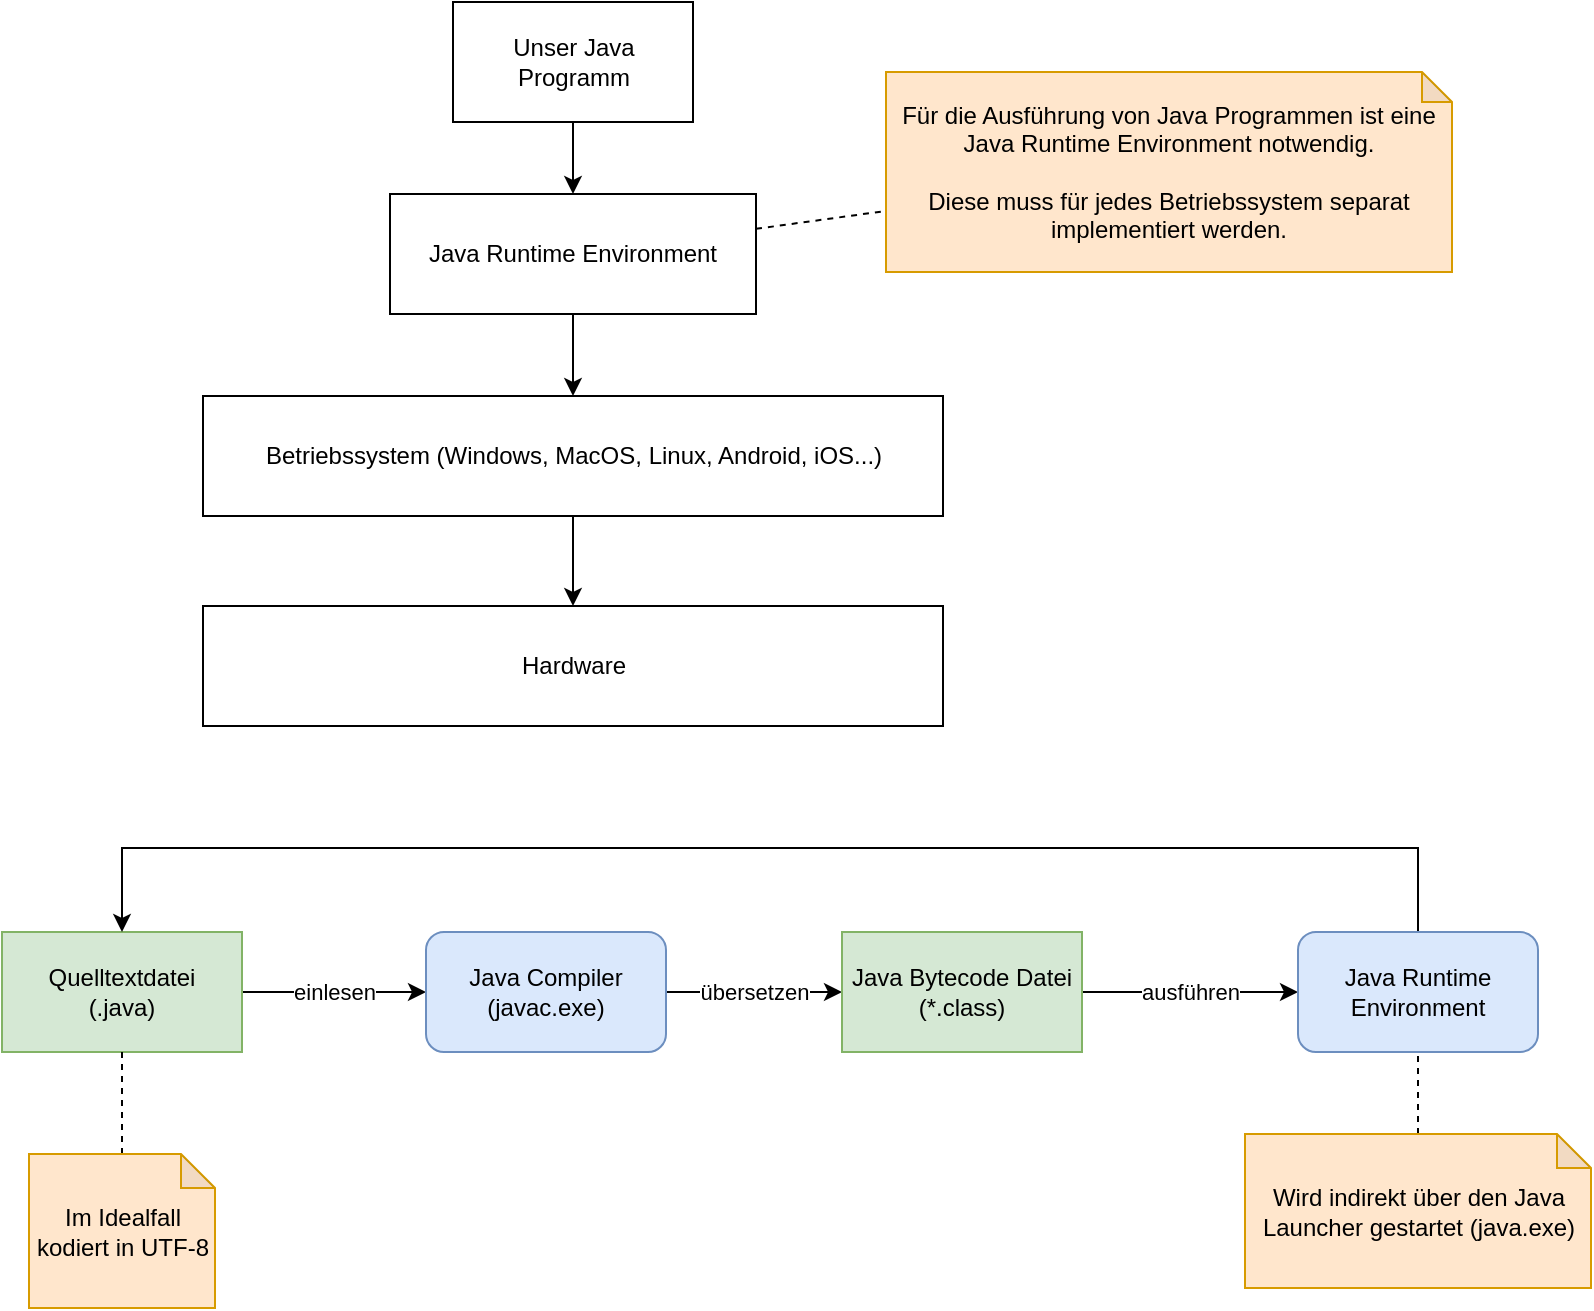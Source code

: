 <mxfile version="22.0.3" type="device">
  <diagram name="Seite-1" id="GdLtPgMgSgJGYAmESrKN">
    <mxGraphModel dx="810" dy="473" grid="0" gridSize="10" guides="1" tooltips="1" connect="1" arrows="1" fold="1" page="1" pageScale="1" pageWidth="1169" pageHeight="827" math="0" shadow="0">
      <root>
        <mxCell id="0" />
        <mxCell id="1" parent="0" />
        <mxCell id="Cby-tVEIRWj7hk3t_caQ-10" style="edgeStyle=orthogonalEdgeStyle;rounded=0;orthogonalLoop=1;jettySize=auto;html=1;" edge="1" parent="1" source="Cby-tVEIRWj7hk3t_caQ-1" target="Cby-tVEIRWj7hk3t_caQ-2">
          <mxGeometry relative="1" as="geometry" />
        </mxCell>
        <mxCell id="Cby-tVEIRWj7hk3t_caQ-1" value="Betriebssystem (Windows, MacOS, Linux, Android, iOS...)" style="rounded=0;whiteSpace=wrap;html=1;" vertex="1" parent="1">
          <mxGeometry x="362.5" y="351" width="370" height="60" as="geometry" />
        </mxCell>
        <mxCell id="Cby-tVEIRWj7hk3t_caQ-2" value="Hardware" style="rounded=0;whiteSpace=wrap;html=1;" vertex="1" parent="1">
          <mxGeometry x="362.5" y="456" width="370" height="60" as="geometry" />
        </mxCell>
        <mxCell id="Cby-tVEIRWj7hk3t_caQ-7" style="rounded=0;orthogonalLoop=1;jettySize=auto;html=1;endArrow=none;endFill=0;dashed=1;" edge="1" parent="1" source="Cby-tVEIRWj7hk3t_caQ-3" target="Cby-tVEIRWj7hk3t_caQ-5">
          <mxGeometry relative="1" as="geometry" />
        </mxCell>
        <mxCell id="Cby-tVEIRWj7hk3t_caQ-9" style="edgeStyle=orthogonalEdgeStyle;rounded=0;orthogonalLoop=1;jettySize=auto;html=1;entryX=0.5;entryY=0;entryDx=0;entryDy=0;" edge="1" parent="1" source="Cby-tVEIRWj7hk3t_caQ-3" target="Cby-tVEIRWj7hk3t_caQ-1">
          <mxGeometry relative="1" as="geometry" />
        </mxCell>
        <mxCell id="Cby-tVEIRWj7hk3t_caQ-3" value="Java Runtime Environment" style="rounded=0;whiteSpace=wrap;html=1;" vertex="1" parent="1">
          <mxGeometry x="456" y="250" width="183" height="60" as="geometry" />
        </mxCell>
        <mxCell id="Cby-tVEIRWj7hk3t_caQ-8" style="edgeStyle=orthogonalEdgeStyle;rounded=0;orthogonalLoop=1;jettySize=auto;html=1;entryX=0.5;entryY=0;entryDx=0;entryDy=0;" edge="1" parent="1" source="Cby-tVEIRWj7hk3t_caQ-4" target="Cby-tVEIRWj7hk3t_caQ-3">
          <mxGeometry relative="1" as="geometry" />
        </mxCell>
        <mxCell id="Cby-tVEIRWj7hk3t_caQ-4" value="Unser Java Programm" style="rounded=0;whiteSpace=wrap;html=1;" vertex="1" parent="1">
          <mxGeometry x="487.5" y="154" width="120" height="60" as="geometry" />
        </mxCell>
        <mxCell id="Cby-tVEIRWj7hk3t_caQ-5" value="Für die Ausführung von Java Programmen ist eine Java Runtime Environment notwendig.&lt;br&gt;&lt;br&gt;Diese muss für jedes Betriebssystem separat implementiert werden." style="shape=note;whiteSpace=wrap;html=1;backgroundOutline=1;darkOpacity=0.05;size=15;fillColor=#ffe6cc;strokeColor=#d79b00;" vertex="1" parent="1">
          <mxGeometry x="704" y="189" width="283" height="100" as="geometry" />
        </mxCell>
        <mxCell id="Cby-tVEIRWj7hk3t_caQ-13" value="einlesen" style="edgeStyle=orthogonalEdgeStyle;rounded=0;orthogonalLoop=1;jettySize=auto;html=1;" edge="1" parent="1" source="Cby-tVEIRWj7hk3t_caQ-11" target="Cby-tVEIRWj7hk3t_caQ-12">
          <mxGeometry relative="1" as="geometry" />
        </mxCell>
        <mxCell id="Cby-tVEIRWj7hk3t_caQ-11" value="Quelltextdatei&lt;br&gt;(.java)" style="rounded=0;whiteSpace=wrap;html=1;fillColor=#d5e8d4;strokeColor=#82b366;" vertex="1" parent="1">
          <mxGeometry x="262" y="619" width="120" height="60" as="geometry" />
        </mxCell>
        <mxCell id="Cby-tVEIRWj7hk3t_caQ-15" value="übersetzen" style="edgeStyle=orthogonalEdgeStyle;rounded=0;orthogonalLoop=1;jettySize=auto;html=1;" edge="1" parent="1" source="Cby-tVEIRWj7hk3t_caQ-12" target="Cby-tVEIRWj7hk3t_caQ-14">
          <mxGeometry relative="1" as="geometry" />
        </mxCell>
        <mxCell id="Cby-tVEIRWj7hk3t_caQ-12" value="Java Compiler&lt;br&gt;(javac.exe)" style="rounded=1;whiteSpace=wrap;html=1;fillColor=#dae8fc;strokeColor=#6c8ebf;" vertex="1" parent="1">
          <mxGeometry x="474" y="619" width="120" height="60" as="geometry" />
        </mxCell>
        <mxCell id="Cby-tVEIRWj7hk3t_caQ-17" value="ausführen" style="edgeStyle=orthogonalEdgeStyle;rounded=0;orthogonalLoop=1;jettySize=auto;html=1;" edge="1" parent="1" source="Cby-tVEIRWj7hk3t_caQ-14" target="Cby-tVEIRWj7hk3t_caQ-16">
          <mxGeometry relative="1" as="geometry" />
        </mxCell>
        <mxCell id="Cby-tVEIRWj7hk3t_caQ-14" value="Java Bytecode Datei (*.class)" style="rounded=0;whiteSpace=wrap;html=1;fillColor=#d5e8d4;strokeColor=#82b366;" vertex="1" parent="1">
          <mxGeometry x="682" y="619" width="120" height="60" as="geometry" />
        </mxCell>
        <mxCell id="Cby-tVEIRWj7hk3t_caQ-21" style="edgeStyle=orthogonalEdgeStyle;rounded=0;orthogonalLoop=1;jettySize=auto;html=1;entryX=0.5;entryY=0;entryDx=0;entryDy=0;" edge="1" parent="1" source="Cby-tVEIRWj7hk3t_caQ-16" target="Cby-tVEIRWj7hk3t_caQ-11">
          <mxGeometry relative="1" as="geometry">
            <Array as="points">
              <mxPoint x="970" y="577" />
              <mxPoint x="322" y="577" />
            </Array>
          </mxGeometry>
        </mxCell>
        <mxCell id="Cby-tVEIRWj7hk3t_caQ-16" value="Java Runtime Environment" style="rounded=1;whiteSpace=wrap;html=1;fillColor=#dae8fc;strokeColor=#6c8ebf;" vertex="1" parent="1">
          <mxGeometry x="910" y="619" width="120" height="60" as="geometry" />
        </mxCell>
        <mxCell id="Cby-tVEIRWj7hk3t_caQ-19" style="rounded=0;orthogonalLoop=1;jettySize=auto;html=1;dashed=1;endArrow=none;endFill=0;" edge="1" parent="1" source="Cby-tVEIRWj7hk3t_caQ-18" target="Cby-tVEIRWj7hk3t_caQ-11">
          <mxGeometry relative="1" as="geometry" />
        </mxCell>
        <mxCell id="Cby-tVEIRWj7hk3t_caQ-18" value="Im Idealfall kodiert in UTF-8" style="shape=note;whiteSpace=wrap;html=1;backgroundOutline=1;darkOpacity=0.05;size=17;fillColor=#ffe6cc;strokeColor=#d79b00;" vertex="1" parent="1">
          <mxGeometry x="275.5" y="730" width="93" height="77" as="geometry" />
        </mxCell>
        <mxCell id="Cby-tVEIRWj7hk3t_caQ-24" style="rounded=0;orthogonalLoop=1;jettySize=auto;html=1;dashed=1;endArrow=none;endFill=0;" edge="1" parent="1" source="Cby-tVEIRWj7hk3t_caQ-23" target="Cby-tVEIRWj7hk3t_caQ-16">
          <mxGeometry relative="1" as="geometry" />
        </mxCell>
        <mxCell id="Cby-tVEIRWj7hk3t_caQ-23" value="Wird indirekt über den Java Launcher gestartet (java.exe)" style="shape=note;whiteSpace=wrap;html=1;backgroundOutline=1;darkOpacity=0.05;size=17;fillColor=#ffe6cc;strokeColor=#d79b00;" vertex="1" parent="1">
          <mxGeometry x="883.5" y="720" width="173" height="77" as="geometry" />
        </mxCell>
      </root>
    </mxGraphModel>
  </diagram>
</mxfile>
